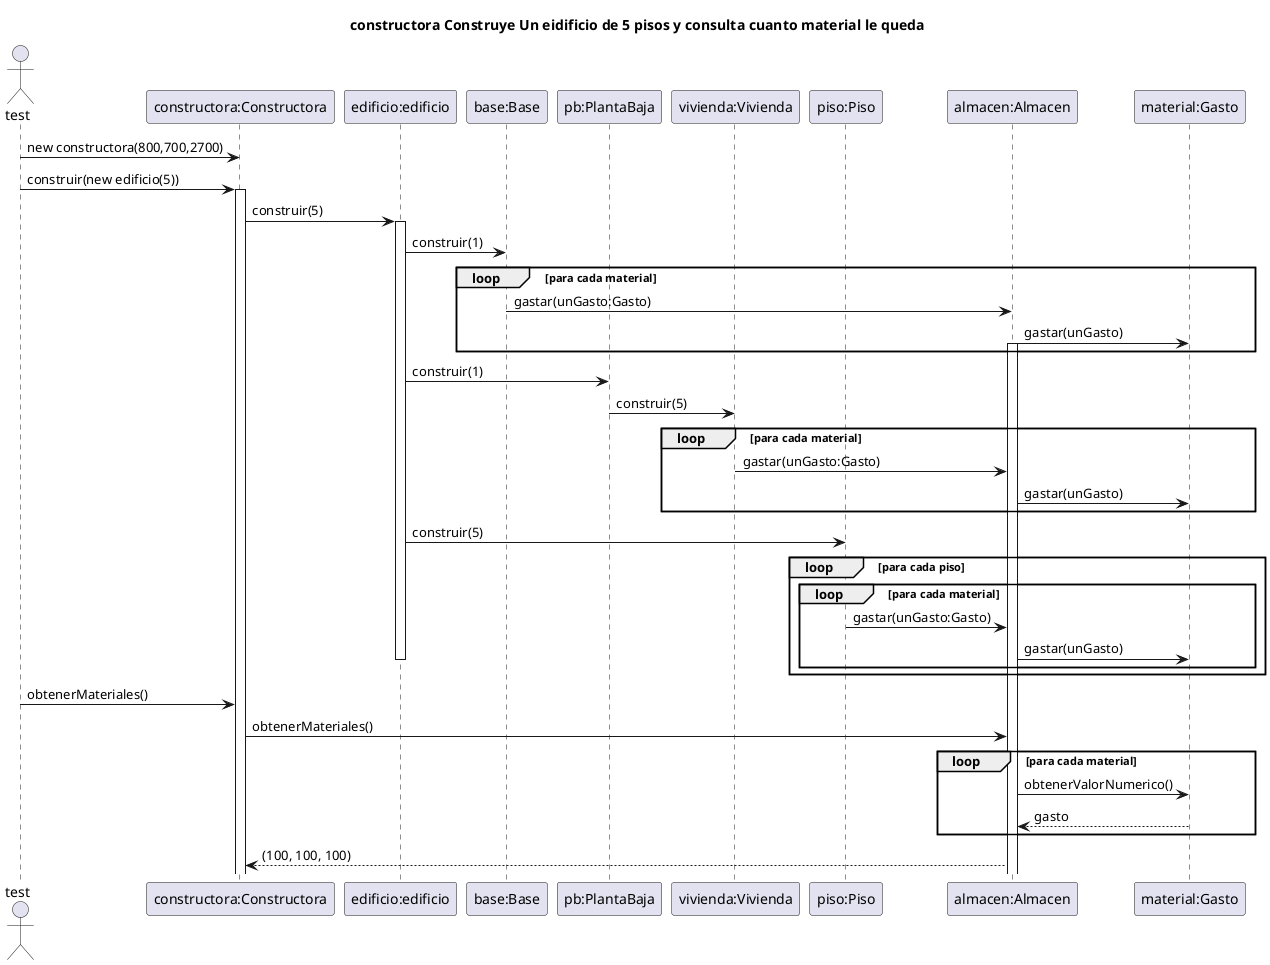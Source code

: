 @startuml

title constructora Construye Un eidificio de 5 pisos y consulta cuanto material le queda

Actor test

participant "constructora:Constructora" as constructora
participant "edificio:edificio" as edificio
participant "base:Base" as base
participant "pb:PlantaBaja" as pb
participant "vivienda:Vivienda" as vivienda
participant "piso:Piso" as piso
participant "almacen:Almacen" as almacen
participant "material:Gasto" as gasto

test -> constructora:new constructora(800,700,2700)
test -> constructora:construir(new edificio(5))
activate constructora
constructora -> edificio:construir(5)
activate edificio 
edificio -> base:construir(1)
loop para cada material 
base -> almacen:gastar(unGasto:Gasto)
almacen -> gasto:gastar(unGasto)
activate almacen

end
edificio -> pb:construir(1)
pb->vivienda:construir(5)
loop para cada material
vivienda -> almacen:gastar(unGasto:Gasto)
almacen -> gasto:gastar(unGasto)
end
edificio -> piso:construir(5)
loop para cada piso
loop para cada material
piso -> almacen:gastar(unGasto:Gasto)
almacen -> gasto:gastar(unGasto)
deactivate edificio
end
end

test -> constructora:obtenerMateriales()
constructora -> almacen:obtenerMateriales()
loop para cada material
almacen -> gasto:obtenerValorNumerico()
gasto --> almacen:gasto
end
almacen --> constructora:(100, 100, 100)
@enduml
